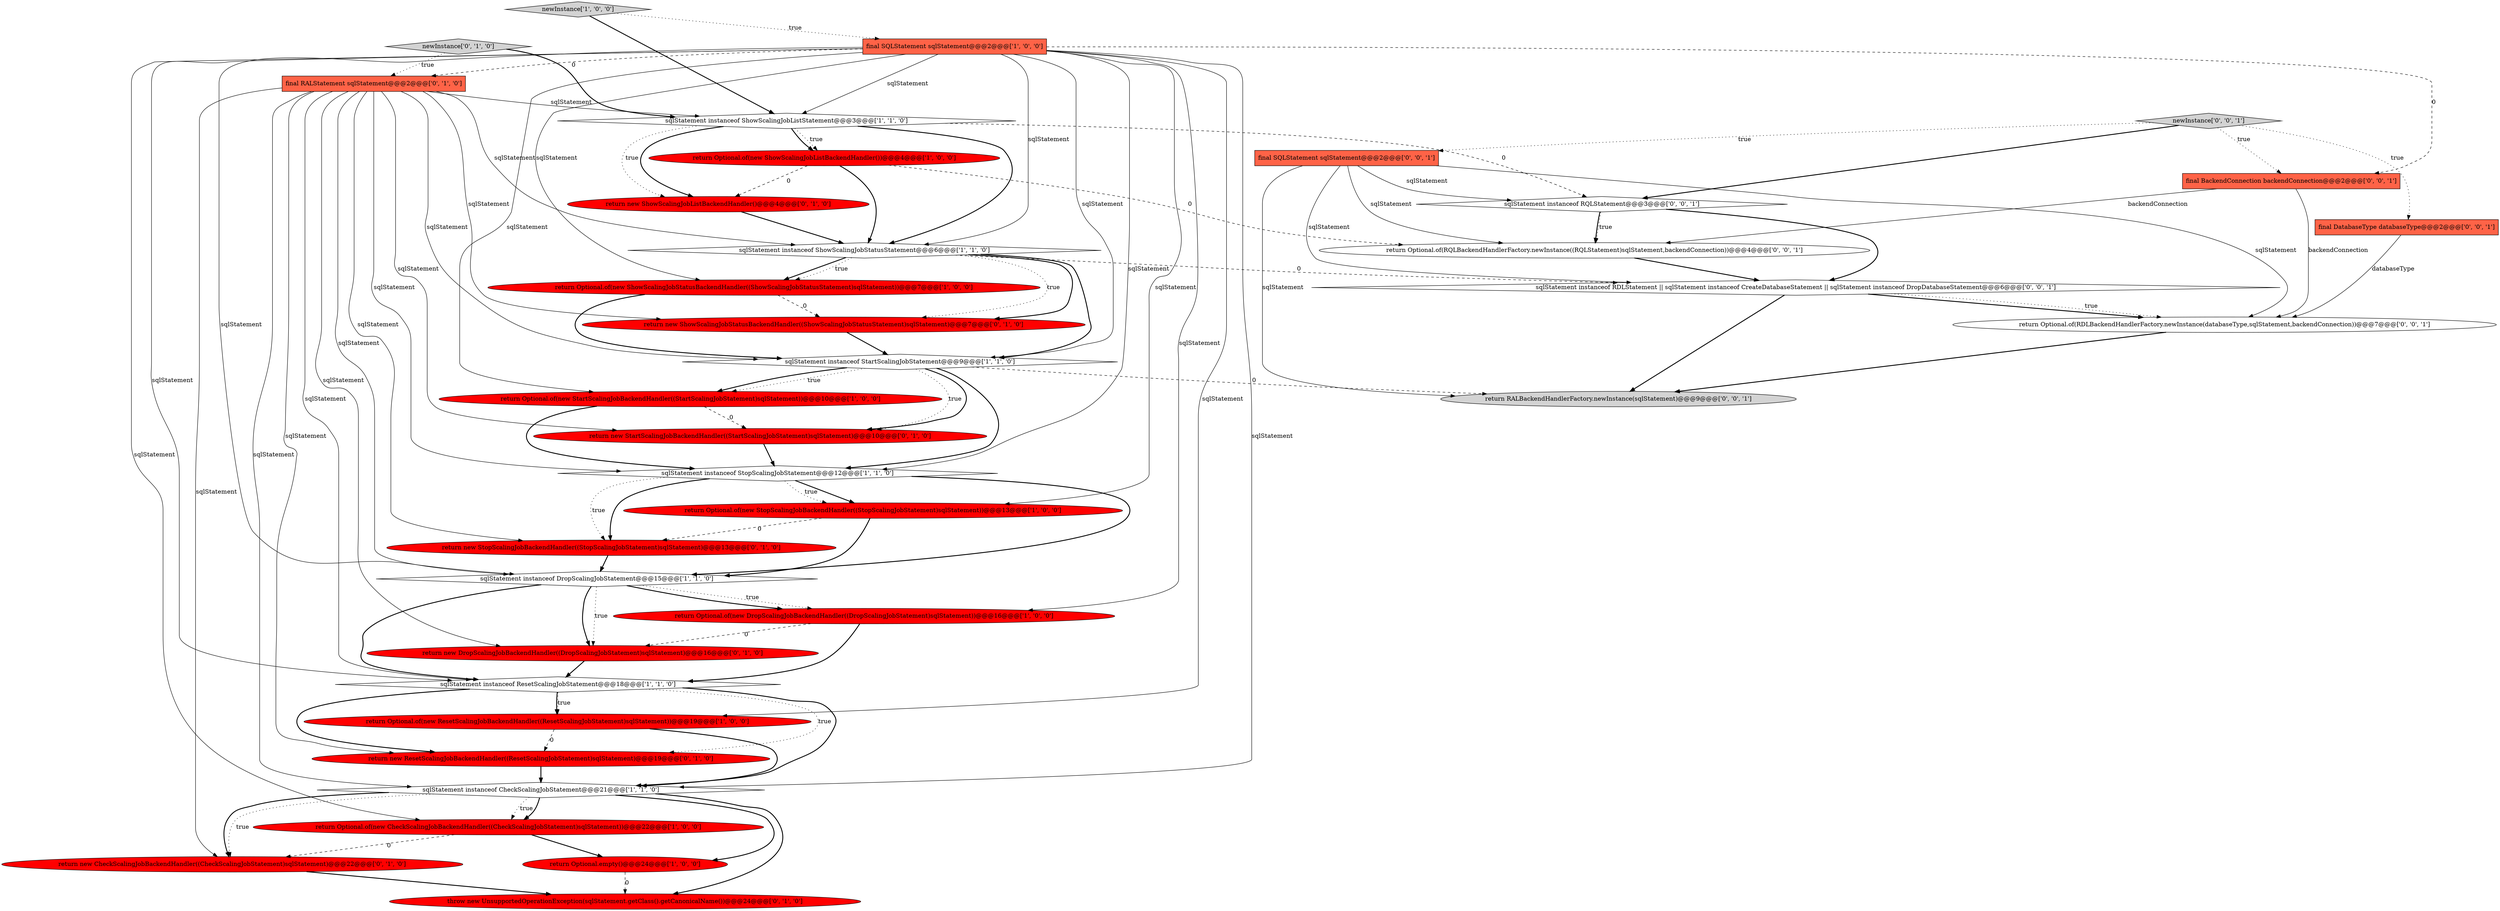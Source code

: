 digraph {
26 [style = filled, label = "return new CheckScalingJobBackendHandler((CheckScalingJobStatement)sqlStatement)@@@22@@@['0', '1', '0']", fillcolor = red, shape = ellipse image = "AAA1AAABBB2BBB"];
0 [style = filled, label = "sqlStatement instanceof ShowScalingJobStatusStatement@@@6@@@['1', '1', '0']", fillcolor = white, shape = diamond image = "AAA0AAABBB1BBB"];
30 [style = filled, label = "final SQLStatement sqlStatement@@@2@@@['0', '0', '1']", fillcolor = tomato, shape = box image = "AAA0AAABBB3BBB"];
19 [style = filled, label = "final RALStatement sqlStatement@@@2@@@['0', '1', '0']", fillcolor = tomato, shape = box image = "AAA1AAABBB2BBB"];
15 [style = filled, label = "return Optional.of(new StopScalingJobBackendHandler((StopScalingJobStatement)sqlStatement))@@@13@@@['1', '0', '0']", fillcolor = red, shape = ellipse image = "AAA1AAABBB1BBB"];
11 [style = filled, label = "return Optional.of(new StartScalingJobBackendHandler((StartScalingJobStatement)sqlStatement))@@@10@@@['1', '0', '0']", fillcolor = red, shape = ellipse image = "AAA1AAABBB1BBB"];
35 [style = filled, label = "final BackendConnection backendConnection@@@2@@@['0', '0', '1']", fillcolor = tomato, shape = box image = "AAA0AAABBB3BBB"];
13 [style = filled, label = "sqlStatement instanceof ResetScalingJobStatement@@@18@@@['1', '1', '0']", fillcolor = white, shape = diamond image = "AAA0AAABBB1BBB"];
18 [style = filled, label = "return new ResetScalingJobBackendHandler((ResetScalingJobStatement)sqlStatement)@@@19@@@['0', '1', '0']", fillcolor = red, shape = ellipse image = "AAA1AAABBB2BBB"];
29 [style = filled, label = "sqlStatement instanceof RQLStatement@@@3@@@['0', '0', '1']", fillcolor = white, shape = diamond image = "AAA0AAABBB3BBB"];
14 [style = filled, label = "sqlStatement instanceof StopScalingJobStatement@@@12@@@['1', '1', '0']", fillcolor = white, shape = diamond image = "AAA0AAABBB1BBB"];
31 [style = filled, label = "return Optional.of(RDLBackendHandlerFactory.newInstance(databaseType,sqlStatement,backendConnection))@@@7@@@['0', '0', '1']", fillcolor = white, shape = ellipse image = "AAA0AAABBB3BBB"];
12 [style = filled, label = "newInstance['1', '0', '0']", fillcolor = lightgray, shape = diamond image = "AAA0AAABBB1BBB"];
16 [style = filled, label = "sqlStatement instanceof StartScalingJobStatement@@@9@@@['1', '1', '0']", fillcolor = white, shape = diamond image = "AAA0AAABBB1BBB"];
27 [style = filled, label = "final DatabaseType databaseType@@@2@@@['0', '0', '1']", fillcolor = tomato, shape = box image = "AAA0AAABBB3BBB"];
17 [style = filled, label = "return new DropScalingJobBackendHandler((DropScalingJobStatement)sqlStatement)@@@16@@@['0', '1', '0']", fillcolor = red, shape = ellipse image = "AAA1AAABBB2BBB"];
8 [style = filled, label = "return Optional.of(new ResetScalingJobBackendHandler((ResetScalingJobStatement)sqlStatement))@@@19@@@['1', '0', '0']", fillcolor = red, shape = ellipse image = "AAA1AAABBB1BBB"];
5 [style = filled, label = "return Optional.of(new ShowScalingJobListBackendHandler())@@@4@@@['1', '0', '0']", fillcolor = red, shape = ellipse image = "AAA1AAABBB1BBB"];
20 [style = filled, label = "return new ShowScalingJobStatusBackendHandler((ShowScalingJobStatusStatement)sqlStatement)@@@7@@@['0', '1', '0']", fillcolor = red, shape = ellipse image = "AAA1AAABBB2BBB"];
9 [style = filled, label = "return Optional.of(new CheckScalingJobBackendHandler((CheckScalingJobStatement)sqlStatement))@@@22@@@['1', '0', '0']", fillcolor = red, shape = ellipse image = "AAA1AAABBB1BBB"];
23 [style = filled, label = "return new ShowScalingJobListBackendHandler()@@@4@@@['0', '1', '0']", fillcolor = red, shape = ellipse image = "AAA1AAABBB2BBB"];
34 [style = filled, label = "newInstance['0', '0', '1']", fillcolor = lightgray, shape = diamond image = "AAA0AAABBB3BBB"];
24 [style = filled, label = "throw new UnsupportedOperationException(sqlStatement.getClass().getCanonicalName())@@@24@@@['0', '1', '0']", fillcolor = red, shape = ellipse image = "AAA1AAABBB2BBB"];
21 [style = filled, label = "newInstance['0', '1', '0']", fillcolor = lightgray, shape = diamond image = "AAA0AAABBB2BBB"];
3 [style = filled, label = "sqlStatement instanceof CheckScalingJobStatement@@@21@@@['1', '1', '0']", fillcolor = white, shape = diamond image = "AAA0AAABBB1BBB"];
33 [style = filled, label = "return RALBackendHandlerFactory.newInstance(sqlStatement)@@@9@@@['0', '0', '1']", fillcolor = lightgray, shape = ellipse image = "AAA0AAABBB3BBB"];
2 [style = filled, label = "final SQLStatement sqlStatement@@@2@@@['1', '0', '0']", fillcolor = tomato, shape = box image = "AAA1AAABBB1BBB"];
25 [style = filled, label = "return new StartScalingJobBackendHandler((StartScalingJobStatement)sqlStatement)@@@10@@@['0', '1', '0']", fillcolor = red, shape = ellipse image = "AAA1AAABBB2BBB"];
32 [style = filled, label = "return Optional.of(RQLBackendHandlerFactory.newInstance((RQLStatement)sqlStatement,backendConnection))@@@4@@@['0', '0', '1']", fillcolor = white, shape = ellipse image = "AAA0AAABBB3BBB"];
1 [style = filled, label = "return Optional.of(new ShowScalingJobStatusBackendHandler((ShowScalingJobStatusStatement)sqlStatement))@@@7@@@['1', '0', '0']", fillcolor = red, shape = ellipse image = "AAA1AAABBB1BBB"];
6 [style = filled, label = "sqlStatement instanceof ShowScalingJobListStatement@@@3@@@['1', '1', '0']", fillcolor = white, shape = diamond image = "AAA0AAABBB1BBB"];
4 [style = filled, label = "return Optional.of(new DropScalingJobBackendHandler((DropScalingJobStatement)sqlStatement))@@@16@@@['1', '0', '0']", fillcolor = red, shape = ellipse image = "AAA1AAABBB1BBB"];
28 [style = filled, label = "sqlStatement instanceof RDLStatement || sqlStatement instanceof CreateDatabaseStatement || sqlStatement instanceof DropDatabaseStatement@@@6@@@['0', '0', '1']", fillcolor = white, shape = diamond image = "AAA0AAABBB3BBB"];
7 [style = filled, label = "return Optional.empty()@@@24@@@['1', '0', '0']", fillcolor = red, shape = ellipse image = "AAA1AAABBB1BBB"];
22 [style = filled, label = "return new StopScalingJobBackendHandler((StopScalingJobStatement)sqlStatement)@@@13@@@['0', '1', '0']", fillcolor = red, shape = ellipse image = "AAA1AAABBB2BBB"];
10 [style = filled, label = "sqlStatement instanceof DropScalingJobStatement@@@15@@@['1', '1', '0']", fillcolor = white, shape = diamond image = "AAA0AAABBB1BBB"];
18->3 [style = bold, label=""];
15->10 [style = bold, label=""];
2->19 [style = dashed, label="0"];
3->24 [style = bold, label=""];
11->14 [style = bold, label=""];
2->11 [style = solid, label="sqlStatement"];
14->22 [style = dotted, label="true"];
19->26 [style = solid, label="sqlStatement"];
2->8 [style = solid, label="sqlStatement"];
19->13 [style = solid, label="sqlStatement"];
10->17 [style = bold, label=""];
25->14 [style = bold, label=""];
2->16 [style = solid, label="sqlStatement"];
9->7 [style = bold, label=""];
15->22 [style = dashed, label="0"];
19->0 [style = solid, label="sqlStatement"];
19->10 [style = solid, label="sqlStatement"];
30->28 [style = solid, label="sqlStatement"];
34->27 [style = dotted, label="true"];
20->16 [style = bold, label=""];
5->0 [style = bold, label=""];
19->6 [style = solid, label="sqlStatement"];
16->14 [style = bold, label=""];
2->6 [style = solid, label="sqlStatement"];
16->33 [style = dashed, label="0"];
10->4 [style = dotted, label="true"];
35->32 [style = solid, label="backendConnection"];
4->17 [style = dashed, label="0"];
5->23 [style = dashed, label="0"];
12->2 [style = dotted, label="true"];
14->22 [style = bold, label=""];
14->10 [style = bold, label=""];
3->26 [style = dotted, label="true"];
26->24 [style = bold, label=""];
0->28 [style = dashed, label="0"];
19->3 [style = solid, label="sqlStatement"];
5->32 [style = dashed, label="0"];
2->3 [style = solid, label="sqlStatement"];
2->0 [style = solid, label="sqlStatement"];
3->7 [style = bold, label=""];
19->22 [style = solid, label="sqlStatement"];
1->16 [style = bold, label=""];
29->32 [style = bold, label=""];
31->33 [style = bold, label=""];
8->18 [style = dashed, label="0"];
0->20 [style = bold, label=""];
14->15 [style = bold, label=""];
16->25 [style = dotted, label="true"];
30->32 [style = solid, label="sqlStatement"];
16->11 [style = dotted, label="true"];
29->32 [style = dotted, label="true"];
13->18 [style = bold, label=""];
34->29 [style = bold, label=""];
0->16 [style = bold, label=""];
13->18 [style = dotted, label="true"];
2->35 [style = dashed, label="0"];
6->23 [style = bold, label=""];
28->31 [style = bold, label=""];
4->13 [style = bold, label=""];
8->3 [style = bold, label=""];
19->14 [style = solid, label="sqlStatement"];
3->26 [style = bold, label=""];
3->9 [style = dotted, label="true"];
2->13 [style = solid, label="sqlStatement"];
23->0 [style = bold, label=""];
19->25 [style = solid, label="sqlStatement"];
10->17 [style = dotted, label="true"];
3->9 [style = bold, label=""];
6->5 [style = bold, label=""];
2->1 [style = solid, label="sqlStatement"];
10->13 [style = bold, label=""];
34->35 [style = dotted, label="true"];
13->8 [style = dotted, label="true"];
0->1 [style = bold, label=""];
9->26 [style = dashed, label="0"];
22->10 [style = bold, label=""];
19->20 [style = solid, label="sqlStatement"];
11->25 [style = dashed, label="0"];
2->10 [style = solid, label="sqlStatement"];
17->13 [style = bold, label=""];
34->30 [style = dotted, label="true"];
30->31 [style = solid, label="sqlStatement"];
19->17 [style = solid, label="sqlStatement"];
0->1 [style = dotted, label="true"];
19->16 [style = solid, label="sqlStatement"];
28->31 [style = dotted, label="true"];
16->11 [style = bold, label=""];
21->6 [style = bold, label=""];
6->23 [style = dotted, label="true"];
0->20 [style = dotted, label="true"];
16->25 [style = bold, label=""];
6->0 [style = bold, label=""];
12->6 [style = bold, label=""];
35->31 [style = solid, label="backendConnection"];
29->28 [style = bold, label=""];
2->14 [style = solid, label="sqlStatement"];
1->20 [style = dashed, label="0"];
30->29 [style = solid, label="sqlStatement"];
14->15 [style = dotted, label="true"];
2->4 [style = solid, label="sqlStatement"];
6->29 [style = dashed, label="0"];
28->33 [style = bold, label=""];
13->3 [style = bold, label=""];
7->24 [style = dashed, label="0"];
19->18 [style = solid, label="sqlStatement"];
21->19 [style = dotted, label="true"];
10->4 [style = bold, label=""];
13->8 [style = bold, label=""];
30->33 [style = solid, label="sqlStatement"];
32->28 [style = bold, label=""];
27->31 [style = solid, label="databaseType"];
2->15 [style = solid, label="sqlStatement"];
2->9 [style = solid, label="sqlStatement"];
6->5 [style = dotted, label="true"];
}
